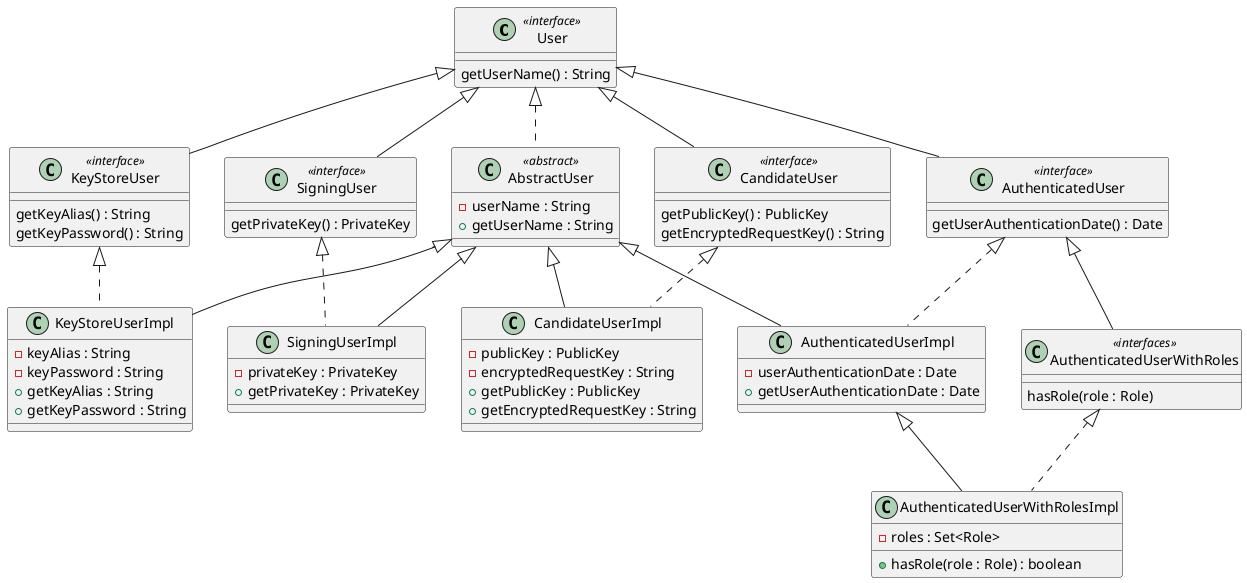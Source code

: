 @startuml
class User <<interface>>{

getUserName() : String
}

class KeyStoreUser <<interface>> extends User{
getKeyAlias() : String
getKeyPassword() : String
}

class SigningUser <<interface>> extends User{
getPrivateKey() : PrivateKey
}

class CandidateUser <<interface>> extends User{
getPublicKey() : PublicKey
getEncryptedRequestKey() : String
}

class AuthenticatedUser <<interface>> extends User{
getUserAuthenticationDate() : Date
}

class AuthenticatedUserWithRoles <<interfaces>> extends AuthenticatedUser{
hasRole(role : Role)
}

class AbstractUser <<abstract>> implements User{
- userName : String
+ getUserName : String
}

class KeyStoreUserImpl extends AbstractUser implements KeyStoreUser{
- keyAlias : String
- keyPassword : String
+ getKeyAlias : String
+ getKeyPassword : String
}

class SigningUserImpl extends AbstractUser implements SigningUser{
- privateKey : PrivateKey
+ getPrivateKey : PrivateKey
}

class CandidateUserImpl extends AbstractUser implements CandidateUser{
- publicKey : PublicKey
- encryptedRequestKey : String
+ getPublicKey : PublicKey
+ getEncryptedRequestKey : String
}

class AuthenticatedUserImpl extends AbstractUser implements AuthenticatedUser{
- userAuthenticationDate : Date
+ getUserAuthenticationDate : Date
}

class AuthenticatedUserWithRolesImpl extends AuthenticatedUserImpl implements AuthenticatedUserWithRoles{
- roles : Set<Role>
+ hasRole(role : Role) : boolean
}

@enduml
